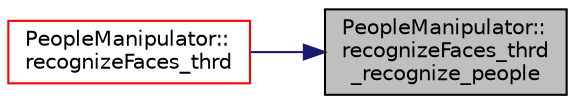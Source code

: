 digraph "PeopleManipulator::recognizeFaces_thrd_recognize_people"
{
 // LATEX_PDF_SIZE
  edge [fontname="Helvetica",fontsize="10",labelfontname="Helvetica",labelfontsize="10"];
  node [fontname="Helvetica",fontsize="10",shape=record];
  rankdir="RL";
  Node1 [label="PeopleManipulator::\lrecognizeFaces_thrd\l_recognize_people",height=0.2,width=0.4,color="black", fillcolor="grey75", style="filled", fontcolor="black",tooltip=" "];
  Node1 -> Node2 [dir="back",color="midnightblue",fontsize="10",style="solid",fontname="Helvetica"];
  Node2 [label="PeopleManipulator::\lrecognizeFaces_thrd",height=0.2,width=0.4,color="red", fillcolor="white", style="filled",URL="$class_people_manipulator.html#af47d2d92d0cb2becfb199f67cd4cb48c",tooltip=" "];
}
